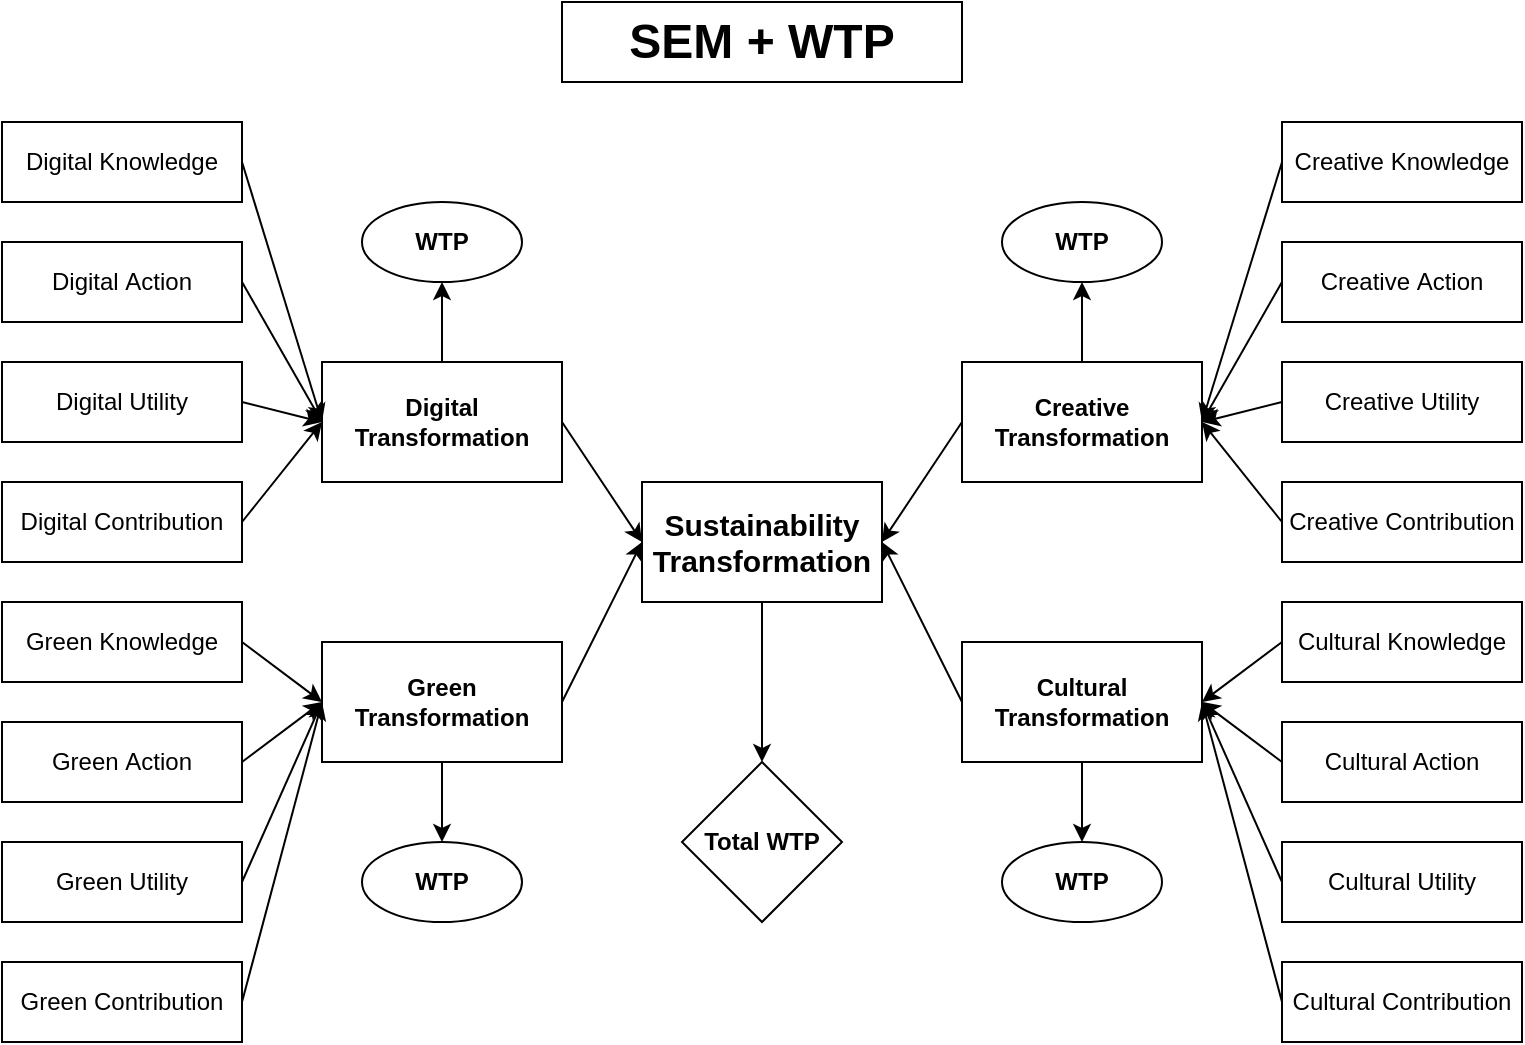 <mxfile version="28.2.2">
  <diagram name="Page-1" id="5s9dV3dyt0xUDawJFrkX">
    <mxGraphModel dx="1188" dy="626" grid="1" gridSize="10" guides="1" tooltips="1" connect="1" arrows="1" fold="1" page="1" pageScale="1" pageWidth="1169" pageHeight="827" math="0" shadow="0">
      <root>
        <mxCell id="0" />
        <mxCell id="1" parent="0" />
        <mxCell id="w6rqj6iUe-NLvWLd0ObC-1" value="&lt;font&gt;Sustainability Transformation&lt;/font&gt;" style="rounded=0;whiteSpace=wrap;html=1;fontStyle=1;fontSize=15;" parent="1" vertex="1">
          <mxGeometry x="520" y="280" width="120" height="60" as="geometry" />
        </mxCell>
        <mxCell id="W3js-vLYW-_cpgTZByK7-9" style="edgeStyle=orthogonalEdgeStyle;rounded=0;orthogonalLoop=1;jettySize=auto;html=1;exitX=0.5;exitY=0;exitDx=0;exitDy=0;entryX=0.5;entryY=1;entryDx=0;entryDy=0;" edge="1" parent="1" source="w6rqj6iUe-NLvWLd0ObC-2" target="W3js-vLYW-_cpgTZByK7-1">
          <mxGeometry relative="1" as="geometry" />
        </mxCell>
        <mxCell id="w6rqj6iUe-NLvWLd0ObC-2" value="Digital&lt;div&gt;Transformation&lt;/div&gt;" style="rounded=0;whiteSpace=wrap;html=1;fontStyle=1" parent="1" vertex="1">
          <mxGeometry x="360" y="220" width="120" height="60" as="geometry" />
        </mxCell>
        <mxCell id="W3js-vLYW-_cpgTZByK7-11" style="edgeStyle=orthogonalEdgeStyle;rounded=0;orthogonalLoop=1;jettySize=auto;html=1;exitX=0.5;exitY=1;exitDx=0;exitDy=0;entryX=0.5;entryY=0;entryDx=0;entryDy=0;" edge="1" parent="1" source="w6rqj6iUe-NLvWLd0ObC-3" target="W3js-vLYW-_cpgTZByK7-2">
          <mxGeometry relative="1" as="geometry" />
        </mxCell>
        <mxCell id="w6rqj6iUe-NLvWLd0ObC-3" value="Green&lt;div&gt;&lt;span style=&quot;background-color: transparent; color: light-dark(rgb(0, 0, 0), rgb(255, 255, 255));&quot;&gt;Transformation&lt;/span&gt;&lt;/div&gt;" style="rounded=0;whiteSpace=wrap;html=1;fontStyle=1" parent="1" vertex="1">
          <mxGeometry x="360" y="360" width="120" height="60" as="geometry" />
        </mxCell>
        <mxCell id="W3js-vLYW-_cpgTZByK7-12" style="edgeStyle=orthogonalEdgeStyle;rounded=0;orthogonalLoop=1;jettySize=auto;html=1;exitX=0.5;exitY=1;exitDx=0;exitDy=0;" edge="1" parent="1" source="w6rqj6iUe-NLvWLd0ObC-4" target="W3js-vLYW-_cpgTZByK7-3">
          <mxGeometry relative="1" as="geometry" />
        </mxCell>
        <mxCell id="w6rqj6iUe-NLvWLd0ObC-4" value="&lt;span style=&quot;background-color: transparent;&quot;&gt;&lt;font&gt;Cultural&lt;/font&gt;&lt;/span&gt;&lt;div&gt;&lt;span style=&quot;background-color: transparent;&quot;&gt;&lt;font&gt;Transformation&lt;/font&gt;&lt;/span&gt;&lt;/div&gt;" style="rounded=0;whiteSpace=wrap;html=1;fontStyle=1" parent="1" vertex="1">
          <mxGeometry x="680" y="360" width="120" height="60" as="geometry" />
        </mxCell>
        <mxCell id="W3js-vLYW-_cpgTZByK7-10" style="edgeStyle=orthogonalEdgeStyle;rounded=0;orthogonalLoop=1;jettySize=auto;html=1;exitX=0.5;exitY=0;exitDx=0;exitDy=0;entryX=0.5;entryY=1;entryDx=0;entryDy=0;" edge="1" parent="1" source="w6rqj6iUe-NLvWLd0ObC-5" target="W3js-vLYW-_cpgTZByK7-4">
          <mxGeometry relative="1" as="geometry" />
        </mxCell>
        <mxCell id="w6rqj6iUe-NLvWLd0ObC-5" value="Creative Transformation" style="rounded=0;whiteSpace=wrap;html=1;fontStyle=1" parent="1" vertex="1">
          <mxGeometry x="680" y="220" width="120" height="60" as="geometry" />
        </mxCell>
        <mxCell id="w6rqj6iUe-NLvWLd0ObC-6" value="Creative&amp;nbsp;Knowledge" style="rounded=0;whiteSpace=wrap;html=1;" parent="1" vertex="1">
          <mxGeometry x="840" y="100" width="120" height="40" as="geometry" />
        </mxCell>
        <mxCell id="w6rqj6iUe-NLvWLd0ObC-7" value="Creative&amp;nbsp;Action" style="rounded=0;whiteSpace=wrap;html=1;" parent="1" vertex="1">
          <mxGeometry x="840" y="160" width="120" height="40" as="geometry" />
        </mxCell>
        <mxCell id="w6rqj6iUe-NLvWLd0ObC-8" value="Creative&amp;nbsp;Utility" style="rounded=0;whiteSpace=wrap;html=1;" parent="1" vertex="1">
          <mxGeometry x="840" y="220" width="120" height="40" as="geometry" />
        </mxCell>
        <mxCell id="w6rqj6iUe-NLvWLd0ObC-9" value="Creative&amp;nbsp;Contribution" style="rounded=0;whiteSpace=wrap;html=1;" parent="1" vertex="1">
          <mxGeometry x="840" y="280" width="120" height="40" as="geometry" />
        </mxCell>
        <mxCell id="w6rqj6iUe-NLvWLd0ObC-10" value="Cultural Knowledge" style="rounded=0;whiteSpace=wrap;html=1;" parent="1" vertex="1">
          <mxGeometry x="840" y="340" width="120" height="40" as="geometry" />
        </mxCell>
        <mxCell id="w6rqj6iUe-NLvWLd0ObC-11" value="Cultural Action" style="rounded=0;whiteSpace=wrap;html=1;" parent="1" vertex="1">
          <mxGeometry x="840" y="400" width="120" height="40" as="geometry" />
        </mxCell>
        <mxCell id="w6rqj6iUe-NLvWLd0ObC-12" value="Cultural Utility" style="rounded=0;whiteSpace=wrap;html=1;" parent="1" vertex="1">
          <mxGeometry x="840" y="460" width="120" height="40" as="geometry" />
        </mxCell>
        <mxCell id="w6rqj6iUe-NLvWLd0ObC-13" value="Cultural Contribution" style="rounded=0;whiteSpace=wrap;html=1;" parent="1" vertex="1">
          <mxGeometry x="840" y="520" width="120" height="40" as="geometry" />
        </mxCell>
        <mxCell id="w6rqj6iUe-NLvWLd0ObC-14" value="Digital&amp;nbsp;Knowledge" style="rounded=0;whiteSpace=wrap;html=1;" parent="1" vertex="1">
          <mxGeometry x="200" y="100" width="120" height="40" as="geometry" />
        </mxCell>
        <mxCell id="w6rqj6iUe-NLvWLd0ObC-15" value="Digital&amp;nbsp;Action" style="rounded=0;whiteSpace=wrap;html=1;" parent="1" vertex="1">
          <mxGeometry x="200" y="160" width="120" height="40" as="geometry" />
        </mxCell>
        <mxCell id="w6rqj6iUe-NLvWLd0ObC-16" value="Digital&amp;nbsp;Utility" style="rounded=0;whiteSpace=wrap;html=1;" parent="1" vertex="1">
          <mxGeometry x="200" y="220" width="120" height="40" as="geometry" />
        </mxCell>
        <mxCell id="w6rqj6iUe-NLvWLd0ObC-17" value="Digital&amp;nbsp;Contribution" style="rounded=0;whiteSpace=wrap;html=1;" parent="1" vertex="1">
          <mxGeometry x="200" y="280" width="120" height="40" as="geometry" />
        </mxCell>
        <mxCell id="w6rqj6iUe-NLvWLd0ObC-18" value="Green&lt;span style=&quot;color: light-dark(rgb(0, 0, 0), rgb(255, 255, 255)); background-color: transparent;&quot;&gt;&amp;nbsp;&lt;/span&gt;Knowledge" style="rounded=0;whiteSpace=wrap;html=1;" parent="1" vertex="1">
          <mxGeometry x="200" y="340" width="120" height="40" as="geometry" />
        </mxCell>
        <mxCell id="w6rqj6iUe-NLvWLd0ObC-19" value="Green&lt;span style=&quot;color: light-dark(rgb(0, 0, 0), rgb(255, 255, 255)); background-color: transparent;&quot;&gt;&amp;nbsp;&lt;/span&gt;Action" style="rounded=0;whiteSpace=wrap;html=1;" parent="1" vertex="1">
          <mxGeometry x="200" y="400" width="120" height="40" as="geometry" />
        </mxCell>
        <mxCell id="w6rqj6iUe-NLvWLd0ObC-20" value="Green&lt;span style=&quot;color: light-dark(rgb(0, 0, 0), rgb(255, 255, 255)); background-color: transparent;&quot;&gt;&amp;nbsp;&lt;/span&gt;Utility" style="rounded=0;whiteSpace=wrap;html=1;" parent="1" vertex="1">
          <mxGeometry x="200" y="460" width="120" height="40" as="geometry" />
        </mxCell>
        <mxCell id="w6rqj6iUe-NLvWLd0ObC-21" value="Green&lt;span style=&quot;color: light-dark(rgb(0, 0, 0), rgb(255, 255, 255)); background-color: transparent;&quot;&gt;&amp;nbsp;&lt;/span&gt;Contribution" style="rounded=0;whiteSpace=wrap;html=1;" parent="1" vertex="1">
          <mxGeometry x="200" y="520" width="120" height="40" as="geometry" />
        </mxCell>
        <mxCell id="w6rqj6iUe-NLvWLd0ObC-22" value="" style="endArrow=classic;html=1;rounded=0;exitX=1;exitY=0.5;exitDx=0;exitDy=0;" parent="1" source="w6rqj6iUe-NLvWLd0ObC-14" edge="1">
          <mxGeometry width="50" height="50" relative="1" as="geometry">
            <mxPoint x="560" y="420" as="sourcePoint" />
            <mxPoint x="360" y="250" as="targetPoint" />
          </mxGeometry>
        </mxCell>
        <mxCell id="w6rqj6iUe-NLvWLd0ObC-23" value="" style="endArrow=classic;html=1;rounded=0;exitX=1;exitY=0.5;exitDx=0;exitDy=0;entryX=0;entryY=0.5;entryDx=0;entryDy=0;" parent="1" source="w6rqj6iUe-NLvWLd0ObC-15" target="w6rqj6iUe-NLvWLd0ObC-2" edge="1">
          <mxGeometry width="50" height="50" relative="1" as="geometry">
            <mxPoint x="330" y="130" as="sourcePoint" />
            <mxPoint x="430" y="230" as="targetPoint" />
          </mxGeometry>
        </mxCell>
        <mxCell id="w6rqj6iUe-NLvWLd0ObC-24" value="" style="endArrow=classic;html=1;rounded=0;exitX=1;exitY=0.5;exitDx=0;exitDy=0;entryX=0;entryY=0.5;entryDx=0;entryDy=0;" parent="1" source="w6rqj6iUe-NLvWLd0ObC-16" target="w6rqj6iUe-NLvWLd0ObC-2" edge="1">
          <mxGeometry width="50" height="50" relative="1" as="geometry">
            <mxPoint x="330" y="190" as="sourcePoint" />
            <mxPoint x="370" y="230" as="targetPoint" />
          </mxGeometry>
        </mxCell>
        <mxCell id="w6rqj6iUe-NLvWLd0ObC-25" value="" style="endArrow=classic;html=1;rounded=0;exitX=1;exitY=0.5;exitDx=0;exitDy=0;entryX=0;entryY=0.5;entryDx=0;entryDy=0;" parent="1" source="w6rqj6iUe-NLvWLd0ObC-17" target="w6rqj6iUe-NLvWLd0ObC-2" edge="1">
          <mxGeometry width="50" height="50" relative="1" as="geometry">
            <mxPoint x="330" y="250" as="sourcePoint" />
            <mxPoint x="370" y="260" as="targetPoint" />
          </mxGeometry>
        </mxCell>
        <mxCell id="w6rqj6iUe-NLvWLd0ObC-26" value="" style="endArrow=classic;html=1;rounded=0;exitX=1;exitY=0.5;exitDx=0;exitDy=0;entryX=0;entryY=0.5;entryDx=0;entryDy=0;" parent="1" source="w6rqj6iUe-NLvWLd0ObC-18" target="w6rqj6iUe-NLvWLd0ObC-3" edge="1">
          <mxGeometry width="50" height="50" relative="1" as="geometry">
            <mxPoint x="330" y="310" as="sourcePoint" />
            <mxPoint x="370" y="260" as="targetPoint" />
          </mxGeometry>
        </mxCell>
        <mxCell id="w6rqj6iUe-NLvWLd0ObC-27" value="" style="endArrow=classic;html=1;rounded=0;exitX=1;exitY=0.5;exitDx=0;exitDy=0;entryX=0;entryY=0.5;entryDx=0;entryDy=0;" parent="1" source="w6rqj6iUe-NLvWLd0ObC-19" target="w6rqj6iUe-NLvWLd0ObC-3" edge="1">
          <mxGeometry width="50" height="50" relative="1" as="geometry">
            <mxPoint x="330" y="370" as="sourcePoint" />
            <mxPoint x="370" y="400" as="targetPoint" />
          </mxGeometry>
        </mxCell>
        <mxCell id="w6rqj6iUe-NLvWLd0ObC-28" value="" style="endArrow=classic;html=1;rounded=0;exitX=1;exitY=0.5;exitDx=0;exitDy=0;entryX=0;entryY=0.5;entryDx=0;entryDy=0;" parent="1" source="w6rqj6iUe-NLvWLd0ObC-20" target="w6rqj6iUe-NLvWLd0ObC-3" edge="1">
          <mxGeometry width="50" height="50" relative="1" as="geometry">
            <mxPoint x="330" y="430" as="sourcePoint" />
            <mxPoint x="370" y="400" as="targetPoint" />
          </mxGeometry>
        </mxCell>
        <mxCell id="w6rqj6iUe-NLvWLd0ObC-29" value="" style="endArrow=classic;html=1;rounded=0;exitX=1;exitY=0.5;exitDx=0;exitDy=0;entryX=0;entryY=0.5;entryDx=0;entryDy=0;" parent="1" source="w6rqj6iUe-NLvWLd0ObC-21" target="w6rqj6iUe-NLvWLd0ObC-3" edge="1">
          <mxGeometry width="50" height="50" relative="1" as="geometry">
            <mxPoint x="330" y="490" as="sourcePoint" />
            <mxPoint x="370" y="400" as="targetPoint" />
          </mxGeometry>
        </mxCell>
        <mxCell id="w6rqj6iUe-NLvWLd0ObC-30" value="" style="endArrow=classic;html=1;rounded=0;exitX=0;exitY=0.5;exitDx=0;exitDy=0;entryX=1;entryY=0.5;entryDx=0;entryDy=0;" parent="1" source="w6rqj6iUe-NLvWLd0ObC-13" target="w6rqj6iUe-NLvWLd0ObC-4" edge="1">
          <mxGeometry width="50" height="50" relative="1" as="geometry">
            <mxPoint x="330" y="550" as="sourcePoint" />
            <mxPoint x="370" y="400" as="targetPoint" />
          </mxGeometry>
        </mxCell>
        <mxCell id="w6rqj6iUe-NLvWLd0ObC-31" value="" style="endArrow=classic;html=1;rounded=0;exitX=0;exitY=0.5;exitDx=0;exitDy=0;entryX=1;entryY=0.5;entryDx=0;entryDy=0;" parent="1" source="w6rqj6iUe-NLvWLd0ObC-12" target="w6rqj6iUe-NLvWLd0ObC-4" edge="1">
          <mxGeometry width="50" height="50" relative="1" as="geometry">
            <mxPoint x="850" y="550" as="sourcePoint" />
            <mxPoint x="810" y="400" as="targetPoint" />
          </mxGeometry>
        </mxCell>
        <mxCell id="w6rqj6iUe-NLvWLd0ObC-32" value="" style="endArrow=classic;html=1;rounded=0;exitX=0;exitY=0.5;exitDx=0;exitDy=0;entryX=1;entryY=0.5;entryDx=0;entryDy=0;" parent="1" source="w6rqj6iUe-NLvWLd0ObC-11" target="w6rqj6iUe-NLvWLd0ObC-4" edge="1">
          <mxGeometry width="50" height="50" relative="1" as="geometry">
            <mxPoint x="850" y="490" as="sourcePoint" />
            <mxPoint x="810" y="400" as="targetPoint" />
          </mxGeometry>
        </mxCell>
        <mxCell id="w6rqj6iUe-NLvWLd0ObC-33" value="" style="endArrow=classic;html=1;rounded=0;exitX=0;exitY=0.5;exitDx=0;exitDy=0;" parent="1" source="w6rqj6iUe-NLvWLd0ObC-10" edge="1">
          <mxGeometry width="50" height="50" relative="1" as="geometry">
            <mxPoint x="850" y="430" as="sourcePoint" />
            <mxPoint x="800" y="390" as="targetPoint" />
          </mxGeometry>
        </mxCell>
        <mxCell id="w6rqj6iUe-NLvWLd0ObC-34" value="" style="endArrow=classic;html=1;rounded=0;exitX=0;exitY=0.5;exitDx=0;exitDy=0;entryX=1;entryY=0.5;entryDx=0;entryDy=0;" parent="1" source="w6rqj6iUe-NLvWLd0ObC-9" target="w6rqj6iUe-NLvWLd0ObC-5" edge="1">
          <mxGeometry width="50" height="50" relative="1" as="geometry">
            <mxPoint x="850" y="370" as="sourcePoint" />
            <mxPoint x="810" y="400" as="targetPoint" />
          </mxGeometry>
        </mxCell>
        <mxCell id="w6rqj6iUe-NLvWLd0ObC-35" value="" style="endArrow=classic;html=1;rounded=0;exitX=0;exitY=0.5;exitDx=0;exitDy=0;" parent="1" source="w6rqj6iUe-NLvWLd0ObC-8" edge="1">
          <mxGeometry width="50" height="50" relative="1" as="geometry">
            <mxPoint x="850" y="310" as="sourcePoint" />
            <mxPoint x="800" y="250" as="targetPoint" />
          </mxGeometry>
        </mxCell>
        <mxCell id="w6rqj6iUe-NLvWLd0ObC-36" value="" style="endArrow=classic;html=1;rounded=0;exitX=0;exitY=0.5;exitDx=0;exitDy=0;" parent="1" source="w6rqj6iUe-NLvWLd0ObC-7" edge="1">
          <mxGeometry width="50" height="50" relative="1" as="geometry">
            <mxPoint x="850" y="250" as="sourcePoint" />
            <mxPoint x="800" y="250" as="targetPoint" />
          </mxGeometry>
        </mxCell>
        <mxCell id="w6rqj6iUe-NLvWLd0ObC-37" value="" style="endArrow=classic;html=1;rounded=0;exitX=0;exitY=0.5;exitDx=0;exitDy=0;" parent="1" source="w6rqj6iUe-NLvWLd0ObC-6" edge="1">
          <mxGeometry width="50" height="50" relative="1" as="geometry">
            <mxPoint x="850" y="190" as="sourcePoint" />
            <mxPoint x="800" y="250" as="targetPoint" />
          </mxGeometry>
        </mxCell>
        <mxCell id="w6rqj6iUe-NLvWLd0ObC-38" value="" style="endArrow=classic;html=1;rounded=0;exitX=0;exitY=0.5;exitDx=0;exitDy=0;entryX=1;entryY=0.5;entryDx=0;entryDy=0;" parent="1" source="w6rqj6iUe-NLvWLd0ObC-5" target="w6rqj6iUe-NLvWLd0ObC-1" edge="1">
          <mxGeometry width="50" height="50" relative="1" as="geometry">
            <mxPoint x="850" y="130" as="sourcePoint" />
            <mxPoint x="810" y="260" as="targetPoint" />
          </mxGeometry>
        </mxCell>
        <mxCell id="w6rqj6iUe-NLvWLd0ObC-39" value="" style="endArrow=classic;html=1;rounded=0;exitX=0;exitY=0.5;exitDx=0;exitDy=0;entryX=1;entryY=0.5;entryDx=0;entryDy=0;" parent="1" source="w6rqj6iUe-NLvWLd0ObC-4" target="w6rqj6iUe-NLvWLd0ObC-1" edge="1">
          <mxGeometry width="50" height="50" relative="1" as="geometry">
            <mxPoint x="690" y="260" as="sourcePoint" />
            <mxPoint x="650" y="320" as="targetPoint" />
          </mxGeometry>
        </mxCell>
        <mxCell id="w6rqj6iUe-NLvWLd0ObC-40" value="" style="endArrow=classic;html=1;rounded=0;exitX=1;exitY=0.5;exitDx=0;exitDy=0;entryX=0;entryY=0.5;entryDx=0;entryDy=0;" parent="1" source="w6rqj6iUe-NLvWLd0ObC-3" target="w6rqj6iUe-NLvWLd0ObC-1" edge="1">
          <mxGeometry width="50" height="50" relative="1" as="geometry">
            <mxPoint x="690" y="400" as="sourcePoint" />
            <mxPoint x="650" y="320" as="targetPoint" />
          </mxGeometry>
        </mxCell>
        <mxCell id="w6rqj6iUe-NLvWLd0ObC-41" value="" style="endArrow=classic;html=1;rounded=0;exitX=1;exitY=0.5;exitDx=0;exitDy=0;entryX=0;entryY=0.5;entryDx=0;entryDy=0;" parent="1" source="w6rqj6iUe-NLvWLd0ObC-2" target="w6rqj6iUe-NLvWLd0ObC-1" edge="1">
          <mxGeometry width="50" height="50" relative="1" as="geometry">
            <mxPoint x="490" y="400" as="sourcePoint" />
            <mxPoint x="530" y="320" as="targetPoint" />
          </mxGeometry>
        </mxCell>
        <mxCell id="w6rqj6iUe-NLvWLd0ObC-43" value="" style="endArrow=classic;html=1;rounded=0;entryX=0.5;entryY=0;entryDx=0;entryDy=0;exitX=0.5;exitY=1;exitDx=0;exitDy=0;" parent="1" source="w6rqj6iUe-NLvWLd0ObC-1" edge="1">
          <mxGeometry width="50" height="50" relative="1" as="geometry">
            <mxPoint x="610" y="370" as="sourcePoint" />
            <mxPoint x="580" y="420" as="targetPoint" />
          </mxGeometry>
        </mxCell>
        <mxCell id="w6rqj6iUe-NLvWLd0ObC-46" value="SEM + WTP" style="rounded=0;whiteSpace=wrap;html=1;fontStyle=1;fontSize=24;" parent="1" vertex="1">
          <mxGeometry x="480" y="40" width="200" height="40" as="geometry" />
        </mxCell>
        <mxCell id="W3js-vLYW-_cpgTZByK7-1" value="WTP" style="ellipse;whiteSpace=wrap;html=1;fontStyle=1" vertex="1" parent="1">
          <mxGeometry x="380" y="140" width="80" height="40" as="geometry" />
        </mxCell>
        <mxCell id="W3js-vLYW-_cpgTZByK7-2" value="WTP" style="ellipse;whiteSpace=wrap;html=1;fontStyle=1" vertex="1" parent="1">
          <mxGeometry x="380" y="460" width="80" height="40" as="geometry" />
        </mxCell>
        <mxCell id="W3js-vLYW-_cpgTZByK7-3" value="&lt;span style=&quot;background-color: transparent; color: light-dark(rgb(0, 0, 0), rgb(255, 255, 255));&quot;&gt;WTP&lt;/span&gt;" style="ellipse;whiteSpace=wrap;html=1;fontStyle=1" vertex="1" parent="1">
          <mxGeometry x="700" y="460" width="80" height="40" as="geometry" />
        </mxCell>
        <mxCell id="W3js-vLYW-_cpgTZByK7-4" value="WTP" style="ellipse;whiteSpace=wrap;html=1;fontStyle=1" vertex="1" parent="1">
          <mxGeometry x="700" y="140" width="80" height="40" as="geometry" />
        </mxCell>
        <mxCell id="W3js-vLYW-_cpgTZByK7-13" value="&lt;b&gt;Total WTP&lt;/b&gt;" style="rhombus;whiteSpace=wrap;html=1;" vertex="1" parent="1">
          <mxGeometry x="540" y="420" width="80" height="80" as="geometry" />
        </mxCell>
      </root>
    </mxGraphModel>
  </diagram>
</mxfile>
